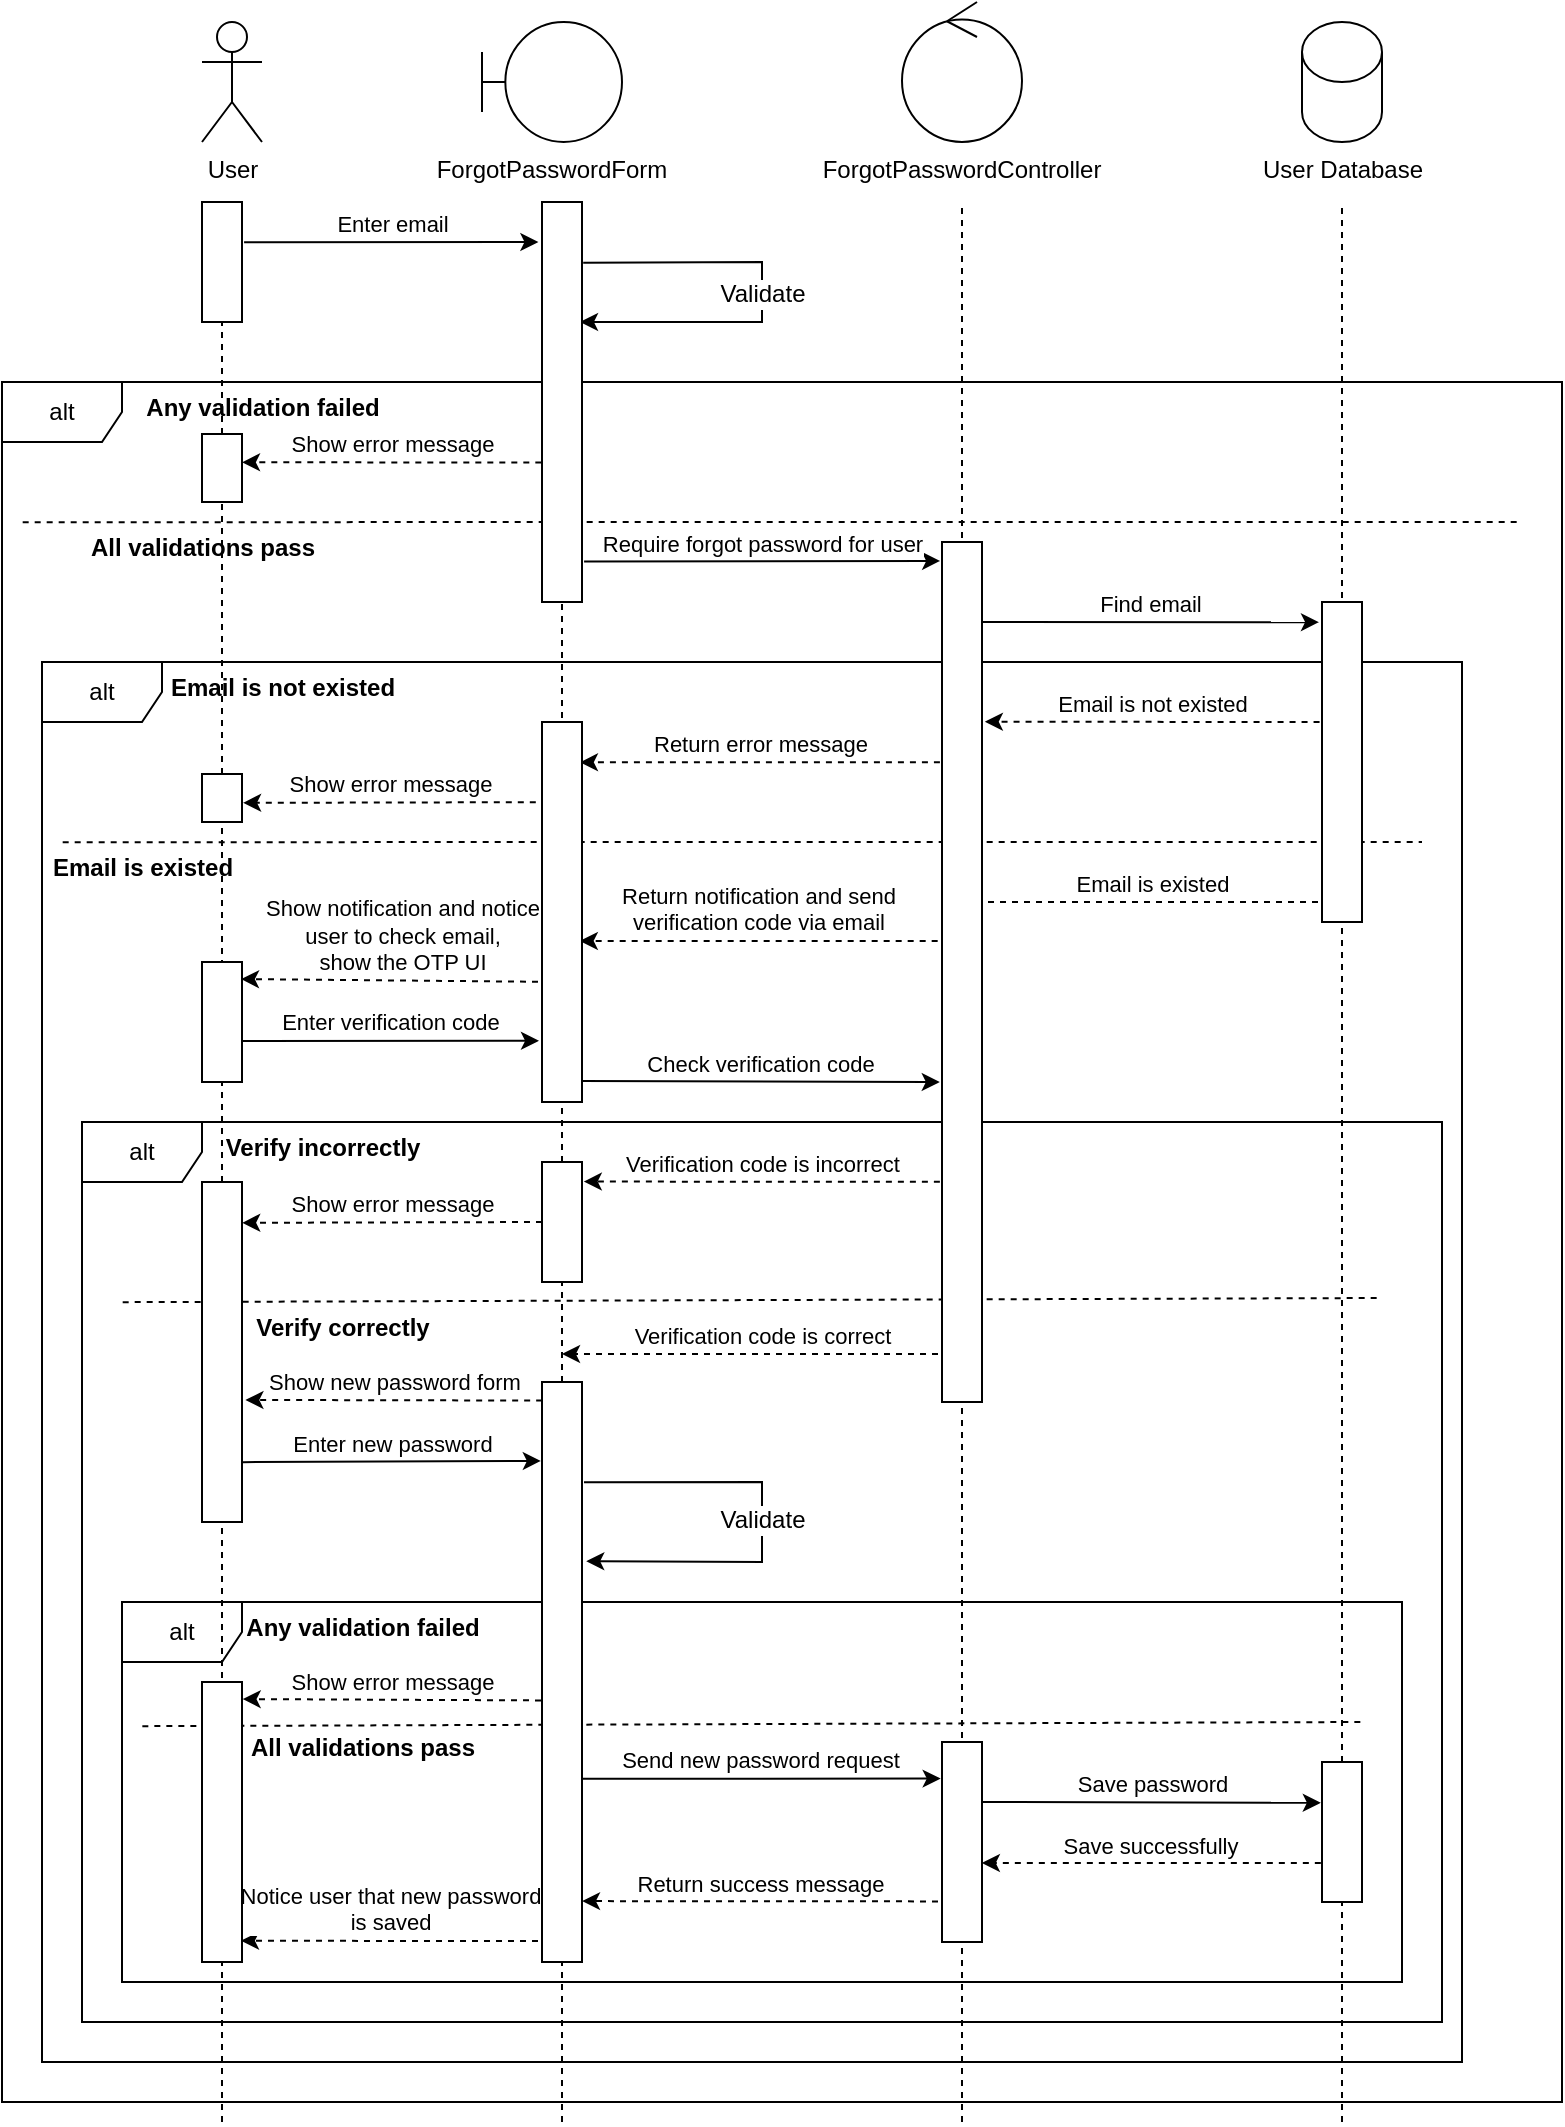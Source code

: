 <mxfile version="26.0.16">
  <diagram name="Page-1" id="g4U0RCYTOHZ-zmsss6JM">
    <mxGraphModel dx="1605" dy="1167" grid="1" gridSize="10" guides="1" tooltips="1" connect="1" arrows="1" fold="1" page="1" pageScale="1" pageWidth="850" pageHeight="1100" math="0" shadow="0">
      <root>
        <mxCell id="0" />
        <mxCell id="1" parent="0" />
        <mxCell id="nhiZV5JKcpSrHTk-ohBs-1" value="User" style="shape=umlActor;verticalLabelPosition=bottom;verticalAlign=top;html=1;outlineConnect=0;" parent="1" vertex="1">
          <mxGeometry x="120" y="40" width="30" height="60" as="geometry" />
        </mxCell>
        <mxCell id="nhiZV5JKcpSrHTk-ohBs-2" value="ForgotPasswordForm" style="shape=umlBoundary;whiteSpace=wrap;html=1;verticalAlign=top;fontSize=12;labelPosition=center;verticalLabelPosition=bottom;align=center;" parent="1" vertex="1">
          <mxGeometry x="260" y="40" width="70" height="60" as="geometry" />
        </mxCell>
        <mxCell id="nhiZV5JKcpSrHTk-ohBs-3" value="ForgotPasswordController" style="ellipse;shape=umlControl;whiteSpace=wrap;html=1;labelPosition=center;verticalLabelPosition=bottom;align=center;verticalAlign=top;" parent="1" vertex="1">
          <mxGeometry x="470" y="30" width="60" height="70" as="geometry" />
        </mxCell>
        <mxCell id="nhiZV5JKcpSrHTk-ohBs-4" value="User Database" style="shape=cylinder3;html=1;boundedLbl=1;backgroundOutline=1;size=15;labelPosition=center;verticalLabelPosition=bottom;align=center;verticalAlign=top;" parent="1" vertex="1">
          <mxGeometry x="670" y="40.0" width="40" height="60" as="geometry" />
        </mxCell>
        <mxCell id="nhiZV5JKcpSrHTk-ohBs-5" value="" style="endArrow=none;dashed=1;html=1;rounded=0;" parent="1" edge="1" source="sxO3CpMbsMqIeXQoPvDw-4">
          <mxGeometry width="50" height="50" relative="1" as="geometry">
            <mxPoint x="130" y="1090" as="sourcePoint" />
            <mxPoint x="130" y="130" as="targetPoint" />
          </mxGeometry>
        </mxCell>
        <mxCell id="nhiZV5JKcpSrHTk-ohBs-6" value="" style="endArrow=none;dashed=1;html=1;rounded=0;" parent="1" edge="1" source="sxO3CpMbsMqIeXQoPvDw-14">
          <mxGeometry width="50" height="50" relative="1" as="geometry">
            <mxPoint x="300" y="1090" as="sourcePoint" />
            <mxPoint x="300" y="130" as="targetPoint" />
          </mxGeometry>
        </mxCell>
        <mxCell id="nhiZV5JKcpSrHTk-ohBs-7" value="" style="endArrow=none;dashed=1;html=1;rounded=0;" parent="1" edge="1">
          <mxGeometry width="50" height="50" relative="1" as="geometry">
            <mxPoint x="500" y="1090" as="sourcePoint" />
            <mxPoint x="500" y="130" as="targetPoint" />
          </mxGeometry>
        </mxCell>
        <mxCell id="nhiZV5JKcpSrHTk-ohBs-8" value="" style="endArrow=none;dashed=1;html=1;rounded=0;" parent="1" edge="1">
          <mxGeometry width="50" height="50" relative="1" as="geometry">
            <mxPoint x="690" y="1090" as="sourcePoint" />
            <mxPoint x="690" y="130" as="targetPoint" />
          </mxGeometry>
        </mxCell>
        <mxCell id="nhiZV5JKcpSrHTk-ohBs-9" value="Enter email" style="endArrow=classic;html=1;rounded=0;labelPosition=center;verticalLabelPosition=top;align=center;verticalAlign=bottom;exitX=1.052;exitY=0.336;exitDx=0;exitDy=0;exitPerimeter=0;entryX=-0.09;entryY=0.1;entryDx=0;entryDy=0;entryPerimeter=0;" parent="1" edge="1" target="sxO3CpMbsMqIeXQoPvDw-3" source="sxO3CpMbsMqIeXQoPvDw-1">
          <mxGeometry width="50" height="50" relative="1" as="geometry">
            <mxPoint x="150" y="150" as="sourcePoint" />
            <mxPoint x="290" y="150" as="targetPoint" />
          </mxGeometry>
        </mxCell>
        <mxCell id="nhiZV5JKcpSrHTk-ohBs-10" value="Validate" style="endArrow=classic;html=1;rounded=0;labelPosition=center;verticalLabelPosition=middle;align=center;verticalAlign=middle;fontFamily=Helvetica;fontSize=12;fontColor=default;entryX=0.95;entryY=0.3;entryDx=0;entryDy=0;exitX=1.03;exitY=0.152;exitDx=0;exitDy=0;exitPerimeter=0;entryPerimeter=0;" parent="1" edge="1" target="sxO3CpMbsMqIeXQoPvDw-3" source="sxO3CpMbsMqIeXQoPvDw-3">
          <mxGeometry width="50" height="50" relative="1" as="geometry">
            <mxPoint x="305" y="160" as="sourcePoint" />
            <mxPoint x="305" y="200" as="targetPoint" />
            <Array as="points">
              <mxPoint x="400" y="160" />
              <mxPoint x="400" y="190" />
            </Array>
          </mxGeometry>
        </mxCell>
        <mxCell id="nhiZV5JKcpSrHTk-ohBs-11" value="alt" style="shape=umlFrame;whiteSpace=wrap;html=1;pointerEvents=0;" parent="1" vertex="1">
          <mxGeometry x="20" y="220" width="780" height="860" as="geometry" />
        </mxCell>
        <mxCell id="nhiZV5JKcpSrHTk-ohBs-12" value="Any validation failed" style="text;align=center;fontStyle=1;verticalAlign=middle;spacingLeft=3;spacingRight=3;strokeColor=none;rotatable=0;points=[[0,0.5],[1,0.5]];portConstraint=eastwest;html=1;" parent="1" vertex="1">
          <mxGeometry x="110" y="220" width="80" height="26" as="geometry" />
        </mxCell>
        <mxCell id="nhiZV5JKcpSrHTk-ohBs-13" value="Show error message" style="endArrow=classic;html=1;rounded=0;dashed=1;labelPosition=center;verticalLabelPosition=top;align=center;verticalAlign=bottom;exitX=-0.017;exitY=0.651;exitDx=0;exitDy=0;exitPerimeter=0;entryX=1;entryY=0.417;entryDx=0;entryDy=0;entryPerimeter=0;" parent="1" edge="1" target="sxO3CpMbsMqIeXQoPvDw-4" source="sxO3CpMbsMqIeXQoPvDw-3">
          <mxGeometry width="50" height="50" relative="1" as="geometry">
            <mxPoint x="290.0" y="260.8" as="sourcePoint" />
            <mxPoint x="151.8" y="260" as="targetPoint" />
          </mxGeometry>
        </mxCell>
        <mxCell id="nhiZV5JKcpSrHTk-ohBs-14" value="" style="endArrow=none;dashed=1;html=1;rounded=0;fontFamily=Helvetica;fontSize=12;fontColor=default;exitX=0.001;exitY=0.224;exitDx=0;exitDy=0;exitPerimeter=0;" parent="1" edge="1">
          <mxGeometry width="50" height="50" relative="1" as="geometry">
            <mxPoint x="30.34" y="290.08" as="sourcePoint" />
            <mxPoint x="780" y="290" as="targetPoint" />
          </mxGeometry>
        </mxCell>
        <mxCell id="nhiZV5JKcpSrHTk-ohBs-17" value="All validations pass" style="text;align=center;fontStyle=1;verticalAlign=middle;spacingLeft=3;spacingRight=3;strokeColor=none;rotatable=0;points=[[0,0.5],[1,0.5]];portConstraint=eastwest;html=1;" parent="1" vertex="1">
          <mxGeometry x="80" y="290" width="80" height="26" as="geometry" />
        </mxCell>
        <mxCell id="nhiZV5JKcpSrHTk-ohBs-18" value="Require forgot password for user" style="endArrow=classic;html=1;rounded=0;labelPosition=center;verticalLabelPosition=top;align=center;verticalAlign=bottom;exitX=1.052;exitY=0.899;exitDx=0;exitDy=0;exitPerimeter=0;entryX=-0.047;entryY=0.022;entryDx=0;entryDy=0;entryPerimeter=0;" parent="1" edge="1" target="sxO3CpMbsMqIeXQoPvDw-8" source="sxO3CpMbsMqIeXQoPvDw-3">
          <mxGeometry width="50" height="50" relative="1" as="geometry">
            <mxPoint x="310" y="316" as="sourcePoint" />
            <mxPoint x="480" y="310" as="targetPoint" />
          </mxGeometry>
        </mxCell>
        <mxCell id="nhiZV5JKcpSrHTk-ohBs-19" value="Find email" style="endArrow=classic;html=1;rounded=0;labelPosition=center;verticalLabelPosition=top;align=center;verticalAlign=bottom;exitX=0.972;exitY=0.093;exitDx=0;exitDy=0;exitPerimeter=0;entryX=-0.076;entryY=0.063;entryDx=0;entryDy=0;entryPerimeter=0;" parent="1" edge="1" target="sxO3CpMbsMqIeXQoPvDw-9" source="sxO3CpMbsMqIeXQoPvDw-8">
          <mxGeometry width="50" height="50" relative="1" as="geometry">
            <mxPoint x="500" y="340" as="sourcePoint" />
            <mxPoint x="690" y="340" as="targetPoint" />
          </mxGeometry>
        </mxCell>
        <mxCell id="nhiZV5JKcpSrHTk-ohBs-20" value="alt" style="shape=umlFrame;whiteSpace=wrap;html=1;pointerEvents=0;" parent="1" vertex="1">
          <mxGeometry x="40" y="360" width="710" height="700" as="geometry" />
        </mxCell>
        <mxCell id="nhiZV5JKcpSrHTk-ohBs-21" value="Email is not existed" style="text;align=center;fontStyle=1;verticalAlign=middle;spacingLeft=3;spacingRight=3;strokeColor=none;rotatable=0;points=[[0,0.5],[1,0.5]];portConstraint=eastwest;html=1;" parent="1" vertex="1">
          <mxGeometry x="120" y="360" width="80" height="26" as="geometry" />
        </mxCell>
        <mxCell id="nhiZV5JKcpSrHTk-ohBs-22" value="Email is not existed" style="endArrow=classic;html=1;rounded=0;dashed=1;labelPosition=center;verticalLabelPosition=top;align=center;verticalAlign=bottom;exitX=-0.061;exitY=0.375;exitDx=0;exitDy=0;exitPerimeter=0;entryX=1.071;entryY=0.209;entryDx=0;entryDy=0;entryPerimeter=0;" parent="1" edge="1" target="sxO3CpMbsMqIeXQoPvDw-8" source="sxO3CpMbsMqIeXQoPvDw-9">
          <mxGeometry width="50" height="50" relative="1" as="geometry">
            <mxPoint x="690" y="390" as="sourcePoint" />
            <mxPoint x="500" y="390" as="targetPoint" />
          </mxGeometry>
        </mxCell>
        <mxCell id="nhiZV5JKcpSrHTk-ohBs-23" value="Return success message" style="endArrow=classic;html=1;rounded=0;dashed=1;labelPosition=center;verticalLabelPosition=top;align=center;verticalAlign=bottom;entryX=1;entryY=0.895;entryDx=0;entryDy=0;entryPerimeter=0;exitX=-0.1;exitY=0.797;exitDx=0;exitDy=0;exitPerimeter=0;" parent="1" edge="1" target="sxO3CpMbsMqIeXQoPvDw-19" source="sxO3CpMbsMqIeXQoPvDw-21">
          <mxGeometry width="50" height="50" relative="1" as="geometry">
            <mxPoint x="500" y="980" as="sourcePoint" />
            <mxPoint x="300" y="980" as="targetPoint" />
          </mxGeometry>
        </mxCell>
        <mxCell id="nhiZV5JKcpSrHTk-ohBs-24" value="Show error message" style="endArrow=classic;html=1;rounded=0;dashed=1;labelPosition=center;verticalLabelPosition=top;align=center;verticalAlign=bottom;exitX=-0.155;exitY=0.211;exitDx=0;exitDy=0;exitPerimeter=0;entryX=1.027;entryY=0.601;entryDx=0;entryDy=0;entryPerimeter=0;" parent="1" edge="1" target="sxO3CpMbsMqIeXQoPvDw-12" source="sxO3CpMbsMqIeXQoPvDw-11">
          <mxGeometry width="50" height="50" relative="1" as="geometry">
            <mxPoint x="300" y="430" as="sourcePoint" />
            <mxPoint x="130" y="430" as="targetPoint" />
          </mxGeometry>
        </mxCell>
        <mxCell id="nhiZV5JKcpSrHTk-ohBs-25" value="" style="endArrow=none;dashed=1;html=1;rounded=0;fontFamily=Helvetica;fontSize=12;fontColor=default;exitX=0.001;exitY=0.224;exitDx=0;exitDy=0;exitPerimeter=0;" parent="1" edge="1">
          <mxGeometry width="50" height="50" relative="1" as="geometry">
            <mxPoint x="50.34" y="450.08" as="sourcePoint" />
            <mxPoint x="730" y="450" as="targetPoint" />
          </mxGeometry>
        </mxCell>
        <mxCell id="nhiZV5JKcpSrHTk-ohBs-26" value="Email is existed" style="text;align=center;fontStyle=1;verticalAlign=middle;spacingLeft=3;spacingRight=3;strokeColor=none;rotatable=0;points=[[0,0.5],[1,0.5]];portConstraint=eastwest;html=1;" parent="1" vertex="1">
          <mxGeometry x="50" y="450" width="80" height="26" as="geometry" />
        </mxCell>
        <mxCell id="nhiZV5JKcpSrHTk-ohBs-27" value="Email is existed" style="endArrow=classic;html=1;rounded=0;dashed=1;labelPosition=center;verticalLabelPosition=top;align=center;verticalAlign=bottom;" parent="1" edge="1">
          <mxGeometry width="50" height="50" relative="1" as="geometry">
            <mxPoint x="690" y="480" as="sourcePoint" />
            <mxPoint x="500" y="480" as="targetPoint" />
          </mxGeometry>
        </mxCell>
        <mxCell id="nhiZV5JKcpSrHTk-ohBs-29" value="Return notification and send&lt;div&gt;verification&amp;nbsp;&lt;span style=&quot;background-color: light-dark(#ffffff, var(--ge-dark-color, #121212)); color: light-dark(rgb(0, 0, 0), rgb(255, 255, 255));&quot;&gt;code via email&lt;/span&gt;&lt;/div&gt;" style="endArrow=classic;html=1;rounded=0;dashed=1;labelPosition=center;verticalLabelPosition=top;align=center;verticalAlign=bottom;entryX=0.945;entryY=0.576;entryDx=0;entryDy=0;entryPerimeter=0;exitX=-0.108;exitY=0.464;exitDx=0;exitDy=0;exitPerimeter=0;" parent="1" edge="1" target="sxO3CpMbsMqIeXQoPvDw-11" source="sxO3CpMbsMqIeXQoPvDw-8">
          <mxGeometry width="50" height="50" relative="1" as="geometry">
            <mxPoint x="500" y="500" as="sourcePoint" />
            <mxPoint x="300" y="500" as="targetPoint" />
          </mxGeometry>
        </mxCell>
        <mxCell id="nhiZV5JKcpSrHTk-ohBs-31" value="Show notification and notice&lt;div&gt;user&amp;nbsp;&lt;span style=&quot;background-color: light-dark(#ffffff, var(--ge-dark-color, #121212)); color: light-dark(rgb(0, 0, 0), rgb(255, 255, 255));&quot;&gt;to check email,&lt;/span&gt;&lt;/div&gt;&lt;div&gt;&lt;span style=&quot;background-color: light-dark(#ffffff, var(--ge-dark-color, #121212)); color: light-dark(rgb(0, 0, 0), rgb(255, 255, 255));&quot;&gt;show the OTP UI&lt;/span&gt;&lt;/div&gt;" style="endArrow=classic;html=1;rounded=0;dashed=1;labelPosition=center;verticalLabelPosition=top;align=center;verticalAlign=bottom;entryX=0.975;entryY=0.142;entryDx=0;entryDy=0;entryPerimeter=0;" parent="1" edge="1" target="sxO3CpMbsMqIeXQoPvDw-13">
          <mxGeometry x="-0.002" width="50" height="50" relative="1" as="geometry">
            <mxPoint x="300" y="520" as="sourcePoint" />
            <mxPoint x="130" y="520" as="targetPoint" />
            <mxPoint as="offset" />
          </mxGeometry>
        </mxCell>
        <mxCell id="nhiZV5JKcpSrHTk-ohBs-32" value="Enter verification code" style="endArrow=classic;html=1;rounded=0;labelPosition=center;verticalLabelPosition=top;align=center;verticalAlign=bottom;exitX=1.025;exitY=0.658;exitDx=0;exitDy=0;exitPerimeter=0;entryX=-0.075;entryY=0.839;entryDx=0;entryDy=0;entryPerimeter=0;" parent="1" edge="1" target="sxO3CpMbsMqIeXQoPvDw-11" source="sxO3CpMbsMqIeXQoPvDw-13">
          <mxGeometry width="50" height="50" relative="1" as="geometry">
            <mxPoint x="130" y="550" as="sourcePoint" />
            <mxPoint x="300" y="550" as="targetPoint" />
          </mxGeometry>
        </mxCell>
        <mxCell id="nhiZV5JKcpSrHTk-ohBs-33" value="alt" style="shape=umlFrame;whiteSpace=wrap;html=1;pointerEvents=0;" parent="1" vertex="1">
          <mxGeometry x="60" y="590" width="680" height="450" as="geometry" />
        </mxCell>
        <mxCell id="nhiZV5JKcpSrHTk-ohBs-35" value="Check verification code" style="endArrow=classic;html=1;rounded=0;labelPosition=center;verticalLabelPosition=top;align=center;verticalAlign=bottom;exitX=0.997;exitY=0.945;exitDx=0;exitDy=0;exitPerimeter=0;entryX=-0.055;entryY=0.628;entryDx=0;entryDy=0;entryPerimeter=0;" parent="1" edge="1" target="sxO3CpMbsMqIeXQoPvDw-8" source="sxO3CpMbsMqIeXQoPvDw-11">
          <mxGeometry width="50" height="50" relative="1" as="geometry">
            <mxPoint x="300" y="570" as="sourcePoint" />
            <mxPoint x="500" y="570" as="targetPoint" />
          </mxGeometry>
        </mxCell>
        <mxCell id="nhiZV5JKcpSrHTk-ohBs-36" value="Verification code is incorrect" style="endArrow=classic;html=1;rounded=0;dashed=1;labelPosition=center;verticalLabelPosition=top;align=center;verticalAlign=bottom;entryX=1.044;entryY=0.163;entryDx=0;entryDy=0;entryPerimeter=0;exitX=-0.053;exitY=0.744;exitDx=0;exitDy=0;exitPerimeter=0;" parent="1" edge="1" target="sxO3CpMbsMqIeXQoPvDw-14" source="sxO3CpMbsMqIeXQoPvDw-8">
          <mxGeometry width="50" height="50" relative="1" as="geometry">
            <mxPoint x="500" y="620" as="sourcePoint" />
            <mxPoint x="300" y="620" as="targetPoint" />
          </mxGeometry>
        </mxCell>
        <mxCell id="nhiZV5JKcpSrHTk-ohBs-37" value="Verify incorrectly" style="text;align=center;fontStyle=1;verticalAlign=middle;spacingLeft=3;spacingRight=3;strokeColor=none;rotatable=0;points=[[0,0.5],[1,0.5]];portConstraint=eastwest;html=1;" parent="1" vertex="1">
          <mxGeometry x="140" y="590" width="80" height="26" as="geometry" />
        </mxCell>
        <mxCell id="nhiZV5JKcpSrHTk-ohBs-39" value="Show error message" style="endArrow=classic;html=1;rounded=0;dashed=1;labelPosition=center;verticalLabelPosition=top;align=center;verticalAlign=bottom;exitX=0;exitY=0.5;exitDx=0;exitDy=0;entryX=1.005;entryY=0.12;entryDx=0;entryDy=0;entryPerimeter=0;" parent="1" edge="1" target="sxO3CpMbsMqIeXQoPvDw-17" source="sxO3CpMbsMqIeXQoPvDw-14">
          <mxGeometry width="50" height="50" relative="1" as="geometry">
            <mxPoint x="300" y="640" as="sourcePoint" />
            <mxPoint x="130" y="640" as="targetPoint" />
          </mxGeometry>
        </mxCell>
        <mxCell id="nhiZV5JKcpSrHTk-ohBs-40" value="" style="endArrow=none;dashed=1;html=1;rounded=0;fontFamily=Helvetica;fontSize=12;fontColor=default;exitX=0.001;exitY=0.224;exitDx=0;exitDy=0;exitPerimeter=0;" parent="1" edge="1">
          <mxGeometry width="50" height="50" relative="1" as="geometry">
            <mxPoint x="80.34" y="680.08" as="sourcePoint" />
            <mxPoint x="710" y="678" as="targetPoint" />
          </mxGeometry>
        </mxCell>
        <mxCell id="nhiZV5JKcpSrHTk-ohBs-44" value="Verify correctly" style="text;align=center;fontStyle=1;verticalAlign=middle;spacingLeft=3;spacingRight=3;strokeColor=none;rotatable=0;points=[[0,0.5],[1,0.5]];portConstraint=eastwest;html=1;" parent="1" vertex="1">
          <mxGeometry x="150" y="680" width="80" height="26" as="geometry" />
        </mxCell>
        <mxCell id="nhiZV5JKcpSrHTk-ohBs-46" value="Show new password form" style="endArrow=classic;html=1;rounded=0;dashed=1;labelPosition=center;verticalLabelPosition=top;align=center;verticalAlign=bottom;exitX=0.004;exitY=0.032;exitDx=0;exitDy=0;exitPerimeter=0;entryX=1.085;entryY=0.641;entryDx=0;entryDy=0;entryPerimeter=0;" parent="1" edge="1" target="sxO3CpMbsMqIeXQoPvDw-17" source="sxO3CpMbsMqIeXQoPvDw-19">
          <mxGeometry width="50" height="50" relative="1" as="geometry">
            <mxPoint x="300" y="730" as="sourcePoint" />
            <mxPoint x="130" y="730" as="targetPoint" />
          </mxGeometry>
        </mxCell>
        <mxCell id="nhiZV5JKcpSrHTk-ohBs-47" value="Verification code is correct" style="endArrow=classic;html=1;rounded=0;dashed=1;labelPosition=center;verticalLabelPosition=top;align=center;verticalAlign=bottom;" parent="1" edge="1">
          <mxGeometry width="50" height="50" relative="1" as="geometry">
            <mxPoint x="500" y="706" as="sourcePoint" />
            <mxPoint x="300" y="706" as="targetPoint" />
          </mxGeometry>
        </mxCell>
        <mxCell id="nhiZV5JKcpSrHTk-ohBs-49" value="Enter new password" style="endArrow=classic;html=1;rounded=0;labelPosition=center;verticalLabelPosition=top;align=center;verticalAlign=bottom;exitX=1.012;exitY=0.824;exitDx=0;exitDy=0;exitPerimeter=0;entryX=-0.029;entryY=0.136;entryDx=0;entryDy=0;entryPerimeter=0;" parent="1" edge="1" target="sxO3CpMbsMqIeXQoPvDw-19" source="sxO3CpMbsMqIeXQoPvDw-17">
          <mxGeometry width="50" height="50" relative="1" as="geometry">
            <mxPoint x="130" y="760" as="sourcePoint" />
            <mxPoint x="300" y="760" as="targetPoint" />
          </mxGeometry>
        </mxCell>
        <mxCell id="nhiZV5JKcpSrHTk-ohBs-50" value="Validate" style="endArrow=classic;html=1;rounded=0;labelPosition=center;verticalLabelPosition=middle;align=center;verticalAlign=middle;fontFamily=Helvetica;fontSize=12;fontColor=default;exitX=1.05;exitY=0.173;exitDx=0;exitDy=0;entryX=1.106;entryY=0.309;entryDx=0;entryDy=0;entryPerimeter=0;exitPerimeter=0;" parent="1" edge="1" target="sxO3CpMbsMqIeXQoPvDw-19" source="sxO3CpMbsMqIeXQoPvDw-19">
          <mxGeometry width="50" height="50" relative="1" as="geometry">
            <mxPoint x="300" y="770" as="sourcePoint" />
            <mxPoint x="300" y="810" as="targetPoint" />
            <Array as="points">
              <mxPoint x="400" y="770" />
              <mxPoint x="400" y="810" />
            </Array>
          </mxGeometry>
        </mxCell>
        <mxCell id="nhiZV5JKcpSrHTk-ohBs-51" value="alt" style="shape=umlFrame;whiteSpace=wrap;html=1;pointerEvents=0;" parent="1" vertex="1">
          <mxGeometry x="80" y="830" width="640" height="190" as="geometry" />
        </mxCell>
        <mxCell id="nhiZV5JKcpSrHTk-ohBs-53" value="Show error message" style="endArrow=classic;html=1;rounded=0;dashed=1;labelPosition=center;verticalLabelPosition=top;align=center;verticalAlign=bottom;exitX=-0.025;exitY=0.549;exitDx=0;exitDy=0;exitPerimeter=0;entryX=1.017;entryY=0.061;entryDx=0;entryDy=0;entryPerimeter=0;" parent="1" edge="1" target="sxO3CpMbsMqIeXQoPvDw-23" source="sxO3CpMbsMqIeXQoPvDw-19">
          <mxGeometry width="50" height="50" relative="1" as="geometry">
            <mxPoint x="300" y="870" as="sourcePoint" />
            <mxPoint x="130" y="870" as="targetPoint" />
          </mxGeometry>
        </mxCell>
        <mxCell id="nhiZV5JKcpSrHTk-ohBs-54" value="Any validation failed" style="text;align=center;fontStyle=1;verticalAlign=middle;spacingLeft=3;spacingRight=3;strokeColor=none;rotatable=0;points=[[0,0.5],[1,0.5]];portConstraint=eastwest;html=1;" parent="1" vertex="1">
          <mxGeometry x="160" y="830" width="80" height="26" as="geometry" />
        </mxCell>
        <mxCell id="nhiZV5JKcpSrHTk-ohBs-55" value="" style="endArrow=none;dashed=1;html=1;rounded=0;fontFamily=Helvetica;fontSize=12;fontColor=default;exitX=0.001;exitY=0.224;exitDx=0;exitDy=0;exitPerimeter=0;" parent="1" edge="1">
          <mxGeometry width="50" height="50" relative="1" as="geometry">
            <mxPoint x="90.17" y="892.08" as="sourcePoint" />
            <mxPoint x="699.83" y="890" as="targetPoint" />
          </mxGeometry>
        </mxCell>
        <mxCell id="nhiZV5JKcpSrHTk-ohBs-60" value="All validations pass" style="text;align=center;fontStyle=1;verticalAlign=middle;spacingLeft=3;spacingRight=3;strokeColor=none;rotatable=0;points=[[0,0.5],[1,0.5]];portConstraint=eastwest;html=1;" parent="1" vertex="1">
          <mxGeometry x="160" y="890" width="80" height="26" as="geometry" />
        </mxCell>
        <mxCell id="nhiZV5JKcpSrHTk-ohBs-61" value="Send new password request" style="endArrow=classic;html=1;rounded=0;labelPosition=center;verticalLabelPosition=top;align=center;verticalAlign=bottom;exitX=1;exitY=0.684;exitDx=0;exitDy=0;exitPerimeter=0;entryX=-0.033;entryY=0.183;entryDx=0;entryDy=0;entryPerimeter=0;" parent="1" edge="1" target="sxO3CpMbsMqIeXQoPvDw-21" source="sxO3CpMbsMqIeXQoPvDw-19">
          <mxGeometry width="50" height="50" relative="1" as="geometry">
            <mxPoint x="300" y="916" as="sourcePoint" />
            <mxPoint x="500" y="916" as="targetPoint" />
          </mxGeometry>
        </mxCell>
        <mxCell id="nhiZV5JKcpSrHTk-ohBs-62" value="Save password" style="endArrow=classic;html=1;rounded=0;labelPosition=center;verticalLabelPosition=top;align=center;verticalAlign=bottom;entryX=-0.029;entryY=0.291;entryDx=0;entryDy=0;entryPerimeter=0;exitX=1.012;exitY=0.3;exitDx=0;exitDy=0;exitPerimeter=0;" parent="1" edge="1" target="sxO3CpMbsMqIeXQoPvDw-22" source="sxO3CpMbsMqIeXQoPvDw-21">
          <mxGeometry width="50" height="50" relative="1" as="geometry">
            <mxPoint x="500" y="930" as="sourcePoint" />
            <mxPoint x="690" y="930" as="targetPoint" />
          </mxGeometry>
        </mxCell>
        <mxCell id="nhiZV5JKcpSrHTk-ohBs-64" value="Save successfully" style="endArrow=classic;html=1;rounded=0;dashed=1;labelPosition=center;verticalLabelPosition=top;align=center;verticalAlign=bottom;entryX=0.996;entryY=0.605;entryDx=0;entryDy=0;entryPerimeter=0;exitX=-0.029;exitY=0.722;exitDx=0;exitDy=0;exitPerimeter=0;" parent="1" edge="1" target="sxO3CpMbsMqIeXQoPvDw-21" source="sxO3CpMbsMqIeXQoPvDw-22">
          <mxGeometry width="50" height="50" relative="1" as="geometry">
            <mxPoint x="690" y="960" as="sourcePoint" />
            <mxPoint x="500" y="960" as="targetPoint" />
          </mxGeometry>
        </mxCell>
        <mxCell id="nhiZV5JKcpSrHTk-ohBs-65" value="Notice user that new password&lt;div&gt;is saved&lt;/div&gt;" style="endArrow=classic;html=1;rounded=0;dashed=1;labelPosition=center;verticalLabelPosition=top;align=center;verticalAlign=bottom;exitX=-0.1;exitY=0.964;exitDx=0;exitDy=0;exitPerimeter=0;entryX=0.975;entryY=0.924;entryDx=0;entryDy=0;entryPerimeter=0;" parent="1" edge="1" target="sxO3CpMbsMqIeXQoPvDw-23" source="sxO3CpMbsMqIeXQoPvDw-19">
          <mxGeometry width="50" height="50" relative="1" as="geometry">
            <mxPoint x="300" y="1000" as="sourcePoint" />
            <mxPoint x="130" y="1000" as="targetPoint" />
          </mxGeometry>
        </mxCell>
        <mxCell id="sxO3CpMbsMqIeXQoPvDw-1" value="" style="rounded=0;whiteSpace=wrap;html=1;" vertex="1" parent="1">
          <mxGeometry x="120" y="130" width="20" height="60" as="geometry" />
        </mxCell>
        <mxCell id="sxO3CpMbsMqIeXQoPvDw-3" value="" style="rounded=0;whiteSpace=wrap;html=1;" vertex="1" parent="1">
          <mxGeometry x="290" y="130" width="20" height="200" as="geometry" />
        </mxCell>
        <mxCell id="sxO3CpMbsMqIeXQoPvDw-7" value="" style="endArrow=none;dashed=1;html=1;rounded=0;" edge="1" parent="1" source="sxO3CpMbsMqIeXQoPvDw-17" target="sxO3CpMbsMqIeXQoPvDw-4">
          <mxGeometry width="50" height="50" relative="1" as="geometry">
            <mxPoint x="130" y="1090" as="sourcePoint" />
            <mxPoint x="130" y="130" as="targetPoint" />
          </mxGeometry>
        </mxCell>
        <mxCell id="sxO3CpMbsMqIeXQoPvDw-4" value="" style="rounded=0;whiteSpace=wrap;html=1;" vertex="1" parent="1">
          <mxGeometry x="120" y="246" width="20" height="34" as="geometry" />
        </mxCell>
        <mxCell id="sxO3CpMbsMqIeXQoPvDw-8" value="" style="rounded=0;whiteSpace=wrap;html=1;" vertex="1" parent="1">
          <mxGeometry x="490" y="300" width="20" height="430" as="geometry" />
        </mxCell>
        <mxCell id="sxO3CpMbsMqIeXQoPvDw-9" value="" style="rounded=0;whiteSpace=wrap;html=1;" vertex="1" parent="1">
          <mxGeometry x="680" y="330" width="20" height="160" as="geometry" />
        </mxCell>
        <mxCell id="sxO3CpMbsMqIeXQoPvDw-10" value="Return error message" style="endArrow=classic;html=1;rounded=0;dashed=1;labelPosition=center;verticalLabelPosition=top;align=center;verticalAlign=bottom;exitX=-0.052;exitY=0.256;exitDx=0;exitDy=0;exitPerimeter=0;entryX=0.948;entryY=0.106;entryDx=0;entryDy=0;entryPerimeter=0;" edge="1" parent="1" source="sxO3CpMbsMqIeXQoPvDw-8" target="sxO3CpMbsMqIeXQoPvDw-11">
          <mxGeometry width="50" height="50" relative="1" as="geometry">
            <mxPoint x="490" y="409" as="sourcePoint" />
            <mxPoint x="360" y="409" as="targetPoint" />
          </mxGeometry>
        </mxCell>
        <mxCell id="sxO3CpMbsMqIeXQoPvDw-11" value="" style="rounded=0;whiteSpace=wrap;html=1;" vertex="1" parent="1">
          <mxGeometry x="290" y="390" width="20" height="190" as="geometry" />
        </mxCell>
        <mxCell id="sxO3CpMbsMqIeXQoPvDw-12" value="" style="rounded=0;whiteSpace=wrap;html=1;" vertex="1" parent="1">
          <mxGeometry x="120" y="416" width="20" height="24" as="geometry" />
        </mxCell>
        <mxCell id="sxO3CpMbsMqIeXQoPvDw-13" value="" style="rounded=0;whiteSpace=wrap;html=1;" vertex="1" parent="1">
          <mxGeometry x="120" y="510" width="20" height="60" as="geometry" />
        </mxCell>
        <mxCell id="sxO3CpMbsMqIeXQoPvDw-15" value="" style="endArrow=none;dashed=1;html=1;rounded=0;" edge="1" parent="1" source="sxO3CpMbsMqIeXQoPvDw-19" target="sxO3CpMbsMqIeXQoPvDw-14">
          <mxGeometry width="50" height="50" relative="1" as="geometry">
            <mxPoint x="300" y="1090" as="sourcePoint" />
            <mxPoint x="300" y="130" as="targetPoint" />
          </mxGeometry>
        </mxCell>
        <mxCell id="sxO3CpMbsMqIeXQoPvDw-14" value="" style="rounded=0;whiteSpace=wrap;html=1;" vertex="1" parent="1">
          <mxGeometry x="290" y="610" width="20" height="60" as="geometry" />
        </mxCell>
        <mxCell id="sxO3CpMbsMqIeXQoPvDw-18" value="" style="endArrow=none;dashed=1;html=1;rounded=0;" edge="1" parent="1" target="sxO3CpMbsMqIeXQoPvDw-17">
          <mxGeometry width="50" height="50" relative="1" as="geometry">
            <mxPoint x="130" y="1090" as="sourcePoint" />
            <mxPoint x="130" y="280" as="targetPoint" />
          </mxGeometry>
        </mxCell>
        <mxCell id="sxO3CpMbsMqIeXQoPvDw-17" value="" style="rounded=0;whiteSpace=wrap;html=1;" vertex="1" parent="1">
          <mxGeometry x="120" y="620" width="20" height="170" as="geometry" />
        </mxCell>
        <mxCell id="sxO3CpMbsMqIeXQoPvDw-20" value="" style="endArrow=none;dashed=1;html=1;rounded=0;" edge="1" parent="1" target="sxO3CpMbsMqIeXQoPvDw-19">
          <mxGeometry width="50" height="50" relative="1" as="geometry">
            <mxPoint x="300" y="1090" as="sourcePoint" />
            <mxPoint x="300" y="670" as="targetPoint" />
          </mxGeometry>
        </mxCell>
        <mxCell id="sxO3CpMbsMqIeXQoPvDw-19" value="" style="rounded=0;whiteSpace=wrap;html=1;" vertex="1" parent="1">
          <mxGeometry x="290" y="720" width="20" height="290" as="geometry" />
        </mxCell>
        <mxCell id="sxO3CpMbsMqIeXQoPvDw-21" value="" style="rounded=0;whiteSpace=wrap;html=1;" vertex="1" parent="1">
          <mxGeometry x="490" y="900" width="20" height="100" as="geometry" />
        </mxCell>
        <mxCell id="sxO3CpMbsMqIeXQoPvDw-22" value="" style="rounded=0;whiteSpace=wrap;html=1;" vertex="1" parent="1">
          <mxGeometry x="680" y="910" width="20" height="70" as="geometry" />
        </mxCell>
        <mxCell id="sxO3CpMbsMqIeXQoPvDw-23" value="" style="rounded=0;whiteSpace=wrap;html=1;" vertex="1" parent="1">
          <mxGeometry x="120" y="870" width="20" height="140" as="geometry" />
        </mxCell>
      </root>
    </mxGraphModel>
  </diagram>
</mxfile>
